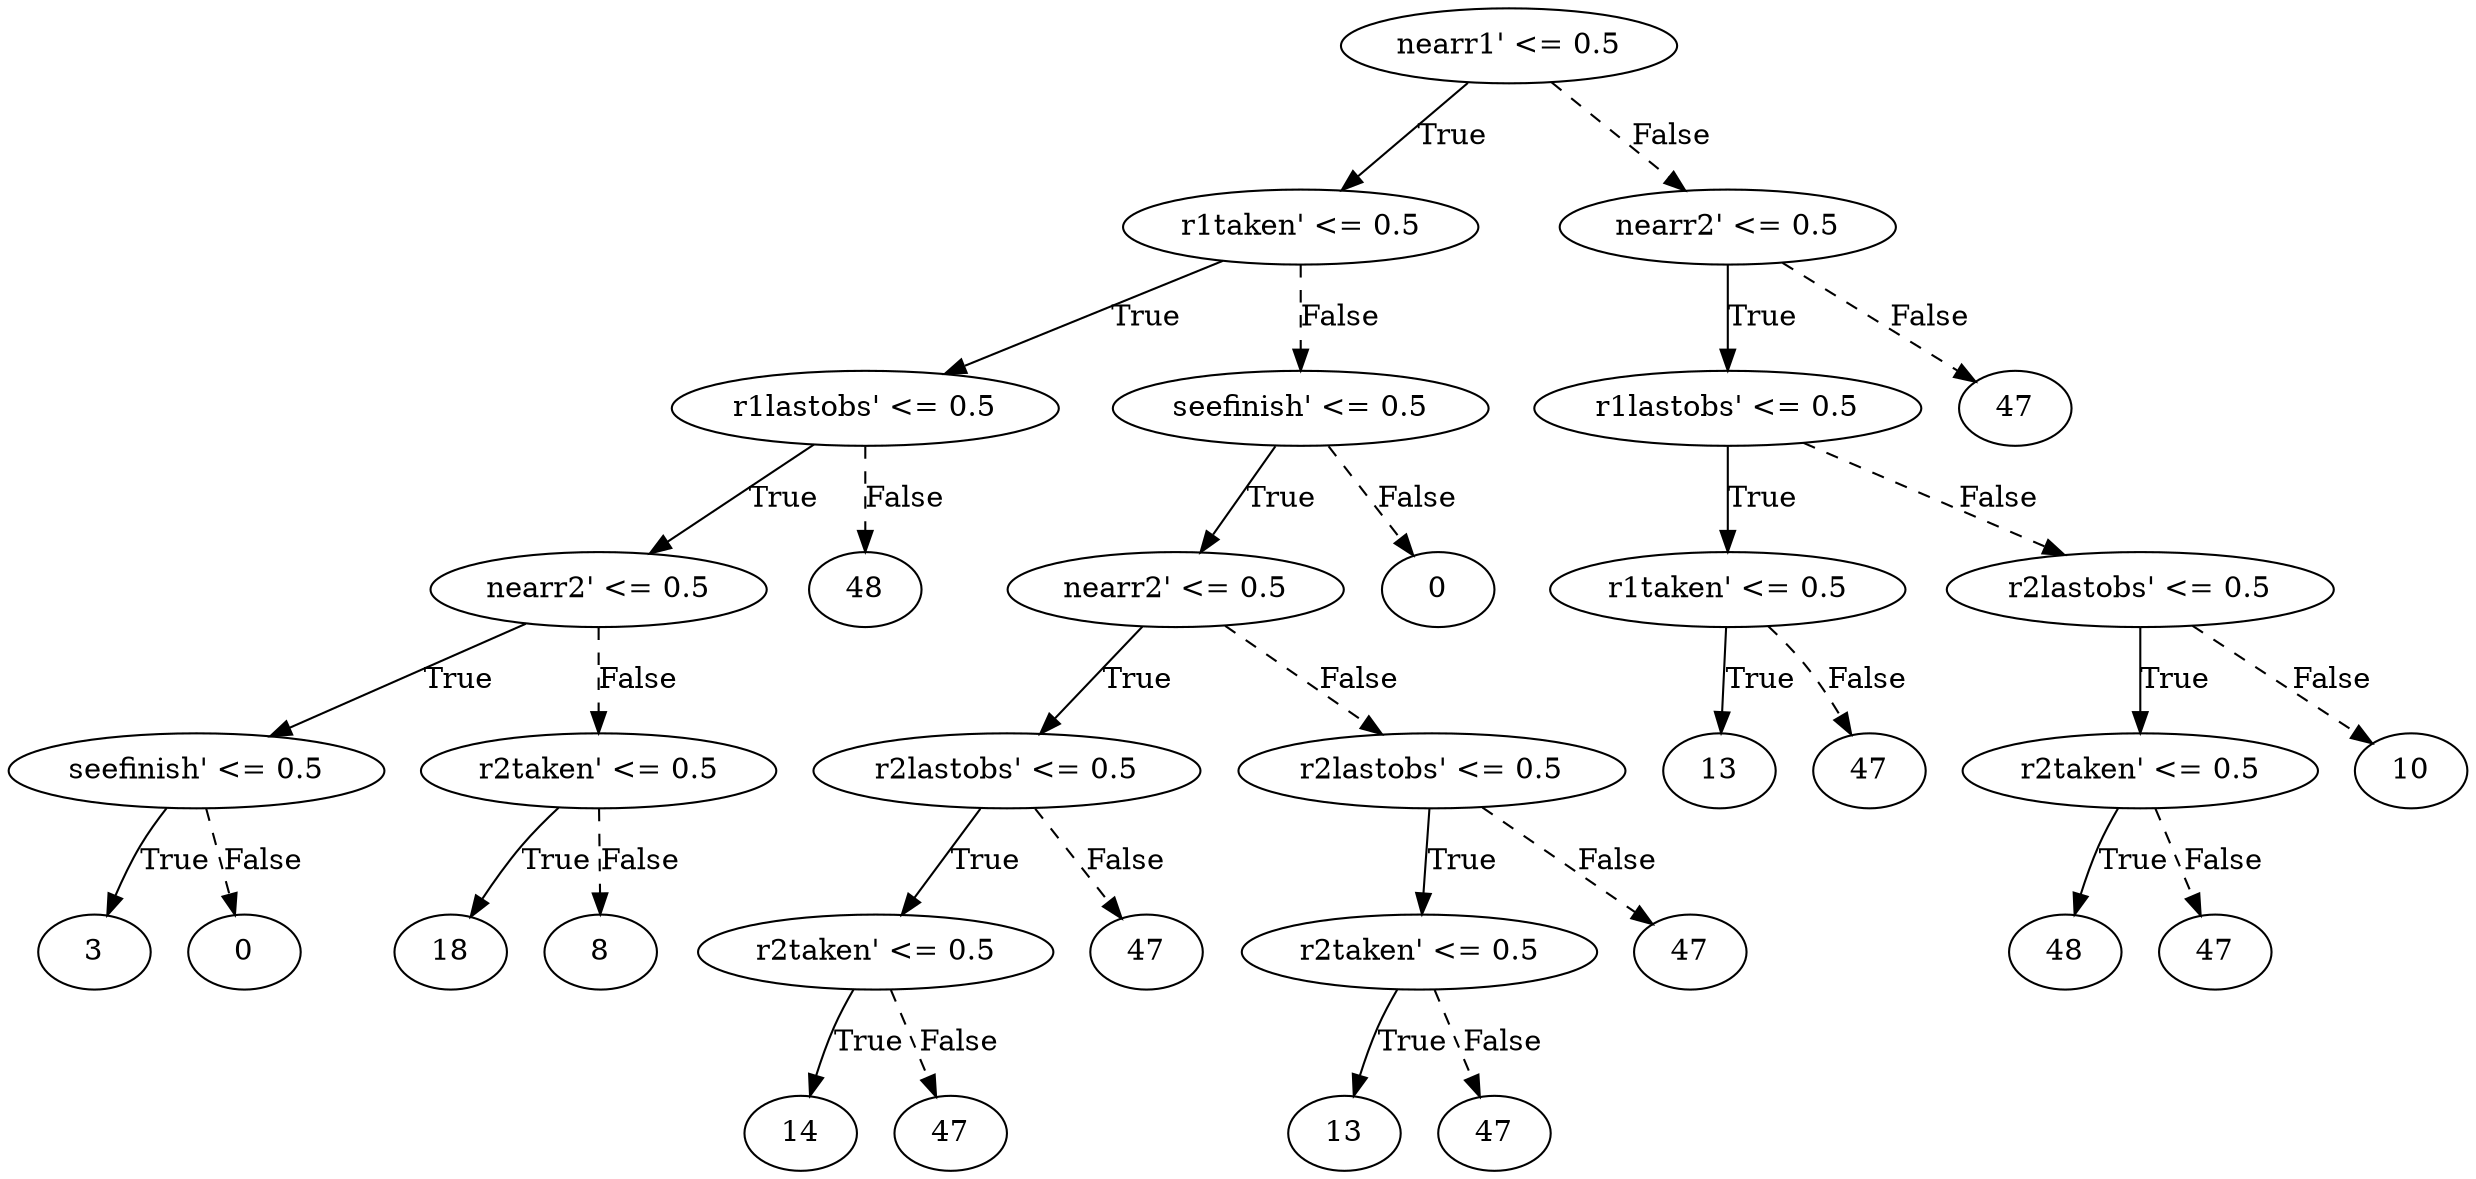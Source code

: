 digraph {
0 [label="nearr1' <= 0.5"];
1 [label="r1taken' <= 0.5"];
2 [label="r1lastobs' <= 0.5"];
3 [label="nearr2' <= 0.5"];
4 [label="seefinish' <= 0.5"];
5 [label="3"];
4 -> 5 [label="True"];
6 [label="0"];
4 -> 6 [style="dashed", label="False"];
3 -> 4 [label="True"];
7 [label="r2taken' <= 0.5"];
8 [label="18"];
7 -> 8 [label="True"];
9 [label="8"];
7 -> 9 [style="dashed", label="False"];
3 -> 7 [style="dashed", label="False"];
2 -> 3 [label="True"];
10 [label="48"];
2 -> 10 [style="dashed", label="False"];
1 -> 2 [label="True"];
11 [label="seefinish' <= 0.5"];
12 [label="nearr2' <= 0.5"];
13 [label="r2lastobs' <= 0.5"];
14 [label="r2taken' <= 0.5"];
15 [label="14"];
14 -> 15 [label="True"];
16 [label="47"];
14 -> 16 [style="dashed", label="False"];
13 -> 14 [label="True"];
17 [label="47"];
13 -> 17 [style="dashed", label="False"];
12 -> 13 [label="True"];
18 [label="r2lastobs' <= 0.5"];
19 [label="r2taken' <= 0.5"];
20 [label="13"];
19 -> 20 [label="True"];
21 [label="47"];
19 -> 21 [style="dashed", label="False"];
18 -> 19 [label="True"];
22 [label="47"];
18 -> 22 [style="dashed", label="False"];
12 -> 18 [style="dashed", label="False"];
11 -> 12 [label="True"];
23 [label="0"];
11 -> 23 [style="dashed", label="False"];
1 -> 11 [style="dashed", label="False"];
0 -> 1 [label="True"];
24 [label="nearr2' <= 0.5"];
25 [label="r1lastobs' <= 0.5"];
26 [label="r1taken' <= 0.5"];
27 [label="13"];
26 -> 27 [label="True"];
28 [label="47"];
26 -> 28 [style="dashed", label="False"];
25 -> 26 [label="True"];
29 [label="r2lastobs' <= 0.5"];
30 [label="r2taken' <= 0.5"];
31 [label="48"];
30 -> 31 [label="True"];
32 [label="47"];
30 -> 32 [style="dashed", label="False"];
29 -> 30 [label="True"];
33 [label="10"];
29 -> 33 [style="dashed", label="False"];
25 -> 29 [style="dashed", label="False"];
24 -> 25 [label="True"];
34 [label="47"];
24 -> 34 [style="dashed", label="False"];
0 -> 24 [style="dashed", label="False"];

}
